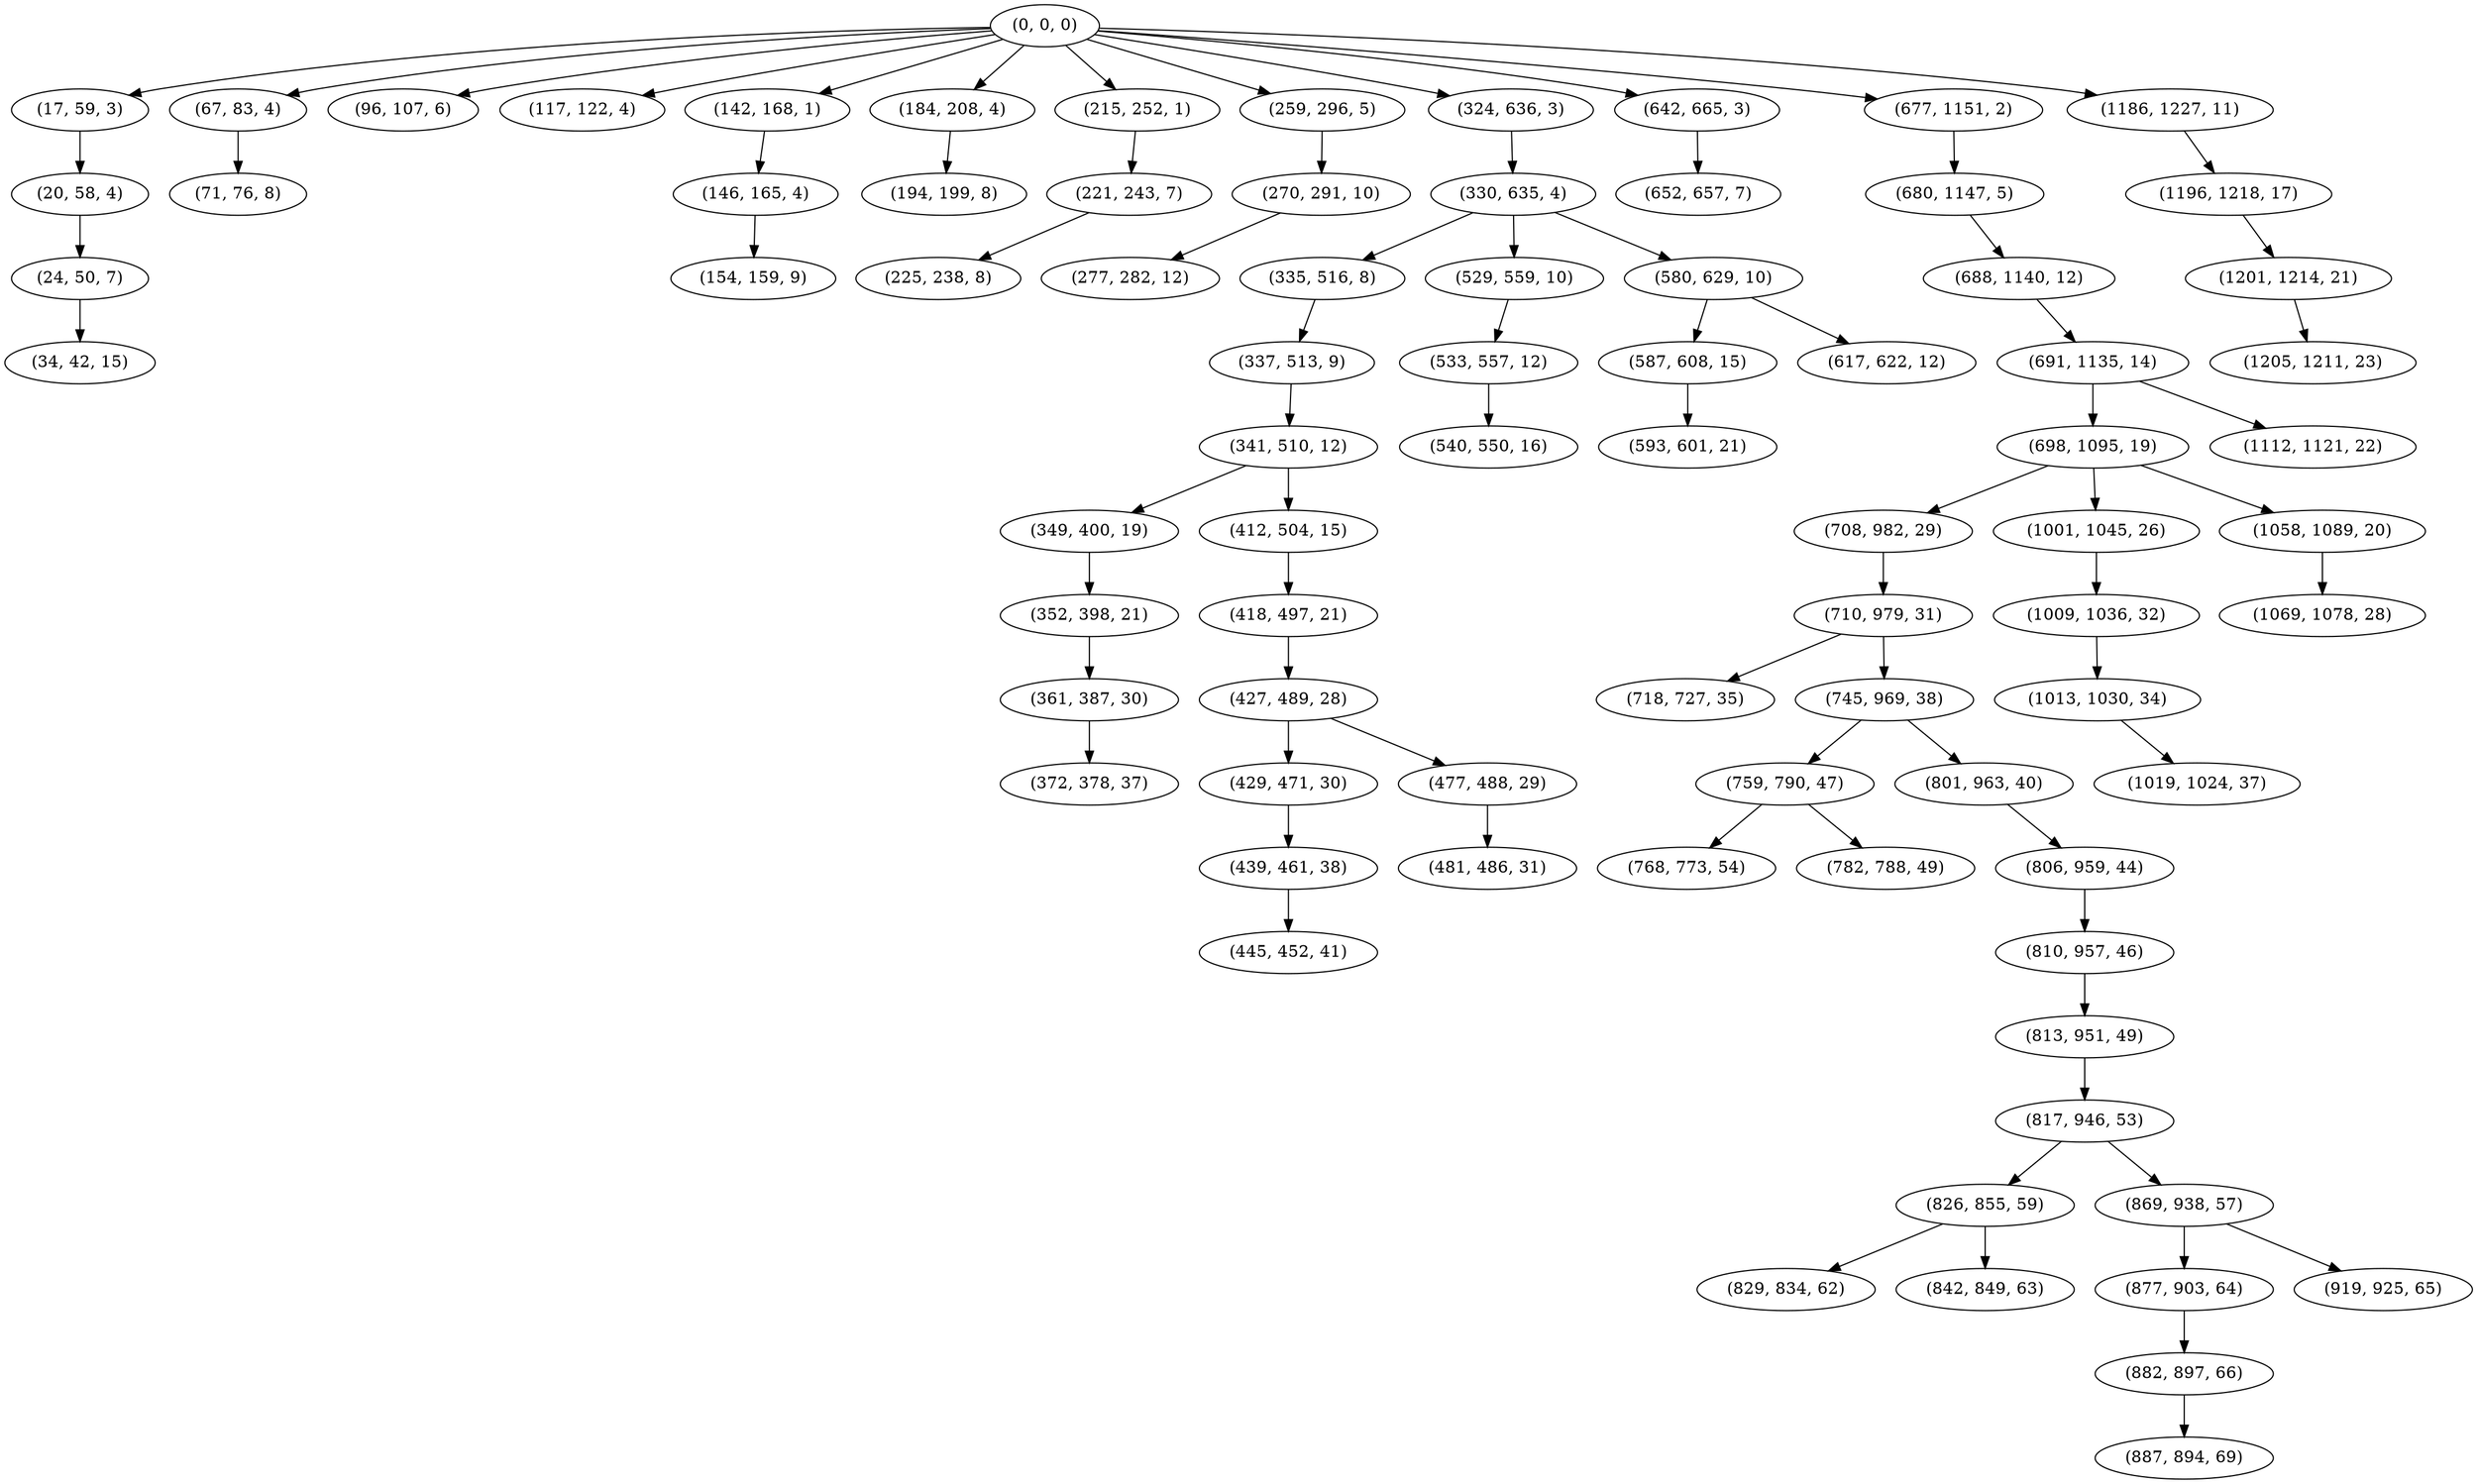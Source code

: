 digraph tree {
    "(0, 0, 0)";
    "(17, 59, 3)";
    "(20, 58, 4)";
    "(24, 50, 7)";
    "(34, 42, 15)";
    "(67, 83, 4)";
    "(71, 76, 8)";
    "(96, 107, 6)";
    "(117, 122, 4)";
    "(142, 168, 1)";
    "(146, 165, 4)";
    "(154, 159, 9)";
    "(184, 208, 4)";
    "(194, 199, 8)";
    "(215, 252, 1)";
    "(221, 243, 7)";
    "(225, 238, 8)";
    "(259, 296, 5)";
    "(270, 291, 10)";
    "(277, 282, 12)";
    "(324, 636, 3)";
    "(330, 635, 4)";
    "(335, 516, 8)";
    "(337, 513, 9)";
    "(341, 510, 12)";
    "(349, 400, 19)";
    "(352, 398, 21)";
    "(361, 387, 30)";
    "(372, 378, 37)";
    "(412, 504, 15)";
    "(418, 497, 21)";
    "(427, 489, 28)";
    "(429, 471, 30)";
    "(439, 461, 38)";
    "(445, 452, 41)";
    "(477, 488, 29)";
    "(481, 486, 31)";
    "(529, 559, 10)";
    "(533, 557, 12)";
    "(540, 550, 16)";
    "(580, 629, 10)";
    "(587, 608, 15)";
    "(593, 601, 21)";
    "(617, 622, 12)";
    "(642, 665, 3)";
    "(652, 657, 7)";
    "(677, 1151, 2)";
    "(680, 1147, 5)";
    "(688, 1140, 12)";
    "(691, 1135, 14)";
    "(698, 1095, 19)";
    "(708, 982, 29)";
    "(710, 979, 31)";
    "(718, 727, 35)";
    "(745, 969, 38)";
    "(759, 790, 47)";
    "(768, 773, 54)";
    "(782, 788, 49)";
    "(801, 963, 40)";
    "(806, 959, 44)";
    "(810, 957, 46)";
    "(813, 951, 49)";
    "(817, 946, 53)";
    "(826, 855, 59)";
    "(829, 834, 62)";
    "(842, 849, 63)";
    "(869, 938, 57)";
    "(877, 903, 64)";
    "(882, 897, 66)";
    "(887, 894, 69)";
    "(919, 925, 65)";
    "(1001, 1045, 26)";
    "(1009, 1036, 32)";
    "(1013, 1030, 34)";
    "(1019, 1024, 37)";
    "(1058, 1089, 20)";
    "(1069, 1078, 28)";
    "(1112, 1121, 22)";
    "(1186, 1227, 11)";
    "(1196, 1218, 17)";
    "(1201, 1214, 21)";
    "(1205, 1211, 23)";
    "(0, 0, 0)" -> "(17, 59, 3)";
    "(0, 0, 0)" -> "(67, 83, 4)";
    "(0, 0, 0)" -> "(96, 107, 6)";
    "(0, 0, 0)" -> "(117, 122, 4)";
    "(0, 0, 0)" -> "(142, 168, 1)";
    "(0, 0, 0)" -> "(184, 208, 4)";
    "(0, 0, 0)" -> "(215, 252, 1)";
    "(0, 0, 0)" -> "(259, 296, 5)";
    "(0, 0, 0)" -> "(324, 636, 3)";
    "(0, 0, 0)" -> "(642, 665, 3)";
    "(0, 0, 0)" -> "(677, 1151, 2)";
    "(0, 0, 0)" -> "(1186, 1227, 11)";
    "(17, 59, 3)" -> "(20, 58, 4)";
    "(20, 58, 4)" -> "(24, 50, 7)";
    "(24, 50, 7)" -> "(34, 42, 15)";
    "(67, 83, 4)" -> "(71, 76, 8)";
    "(142, 168, 1)" -> "(146, 165, 4)";
    "(146, 165, 4)" -> "(154, 159, 9)";
    "(184, 208, 4)" -> "(194, 199, 8)";
    "(215, 252, 1)" -> "(221, 243, 7)";
    "(221, 243, 7)" -> "(225, 238, 8)";
    "(259, 296, 5)" -> "(270, 291, 10)";
    "(270, 291, 10)" -> "(277, 282, 12)";
    "(324, 636, 3)" -> "(330, 635, 4)";
    "(330, 635, 4)" -> "(335, 516, 8)";
    "(330, 635, 4)" -> "(529, 559, 10)";
    "(330, 635, 4)" -> "(580, 629, 10)";
    "(335, 516, 8)" -> "(337, 513, 9)";
    "(337, 513, 9)" -> "(341, 510, 12)";
    "(341, 510, 12)" -> "(349, 400, 19)";
    "(341, 510, 12)" -> "(412, 504, 15)";
    "(349, 400, 19)" -> "(352, 398, 21)";
    "(352, 398, 21)" -> "(361, 387, 30)";
    "(361, 387, 30)" -> "(372, 378, 37)";
    "(412, 504, 15)" -> "(418, 497, 21)";
    "(418, 497, 21)" -> "(427, 489, 28)";
    "(427, 489, 28)" -> "(429, 471, 30)";
    "(427, 489, 28)" -> "(477, 488, 29)";
    "(429, 471, 30)" -> "(439, 461, 38)";
    "(439, 461, 38)" -> "(445, 452, 41)";
    "(477, 488, 29)" -> "(481, 486, 31)";
    "(529, 559, 10)" -> "(533, 557, 12)";
    "(533, 557, 12)" -> "(540, 550, 16)";
    "(580, 629, 10)" -> "(587, 608, 15)";
    "(580, 629, 10)" -> "(617, 622, 12)";
    "(587, 608, 15)" -> "(593, 601, 21)";
    "(642, 665, 3)" -> "(652, 657, 7)";
    "(677, 1151, 2)" -> "(680, 1147, 5)";
    "(680, 1147, 5)" -> "(688, 1140, 12)";
    "(688, 1140, 12)" -> "(691, 1135, 14)";
    "(691, 1135, 14)" -> "(698, 1095, 19)";
    "(691, 1135, 14)" -> "(1112, 1121, 22)";
    "(698, 1095, 19)" -> "(708, 982, 29)";
    "(698, 1095, 19)" -> "(1001, 1045, 26)";
    "(698, 1095, 19)" -> "(1058, 1089, 20)";
    "(708, 982, 29)" -> "(710, 979, 31)";
    "(710, 979, 31)" -> "(718, 727, 35)";
    "(710, 979, 31)" -> "(745, 969, 38)";
    "(745, 969, 38)" -> "(759, 790, 47)";
    "(745, 969, 38)" -> "(801, 963, 40)";
    "(759, 790, 47)" -> "(768, 773, 54)";
    "(759, 790, 47)" -> "(782, 788, 49)";
    "(801, 963, 40)" -> "(806, 959, 44)";
    "(806, 959, 44)" -> "(810, 957, 46)";
    "(810, 957, 46)" -> "(813, 951, 49)";
    "(813, 951, 49)" -> "(817, 946, 53)";
    "(817, 946, 53)" -> "(826, 855, 59)";
    "(817, 946, 53)" -> "(869, 938, 57)";
    "(826, 855, 59)" -> "(829, 834, 62)";
    "(826, 855, 59)" -> "(842, 849, 63)";
    "(869, 938, 57)" -> "(877, 903, 64)";
    "(869, 938, 57)" -> "(919, 925, 65)";
    "(877, 903, 64)" -> "(882, 897, 66)";
    "(882, 897, 66)" -> "(887, 894, 69)";
    "(1001, 1045, 26)" -> "(1009, 1036, 32)";
    "(1009, 1036, 32)" -> "(1013, 1030, 34)";
    "(1013, 1030, 34)" -> "(1019, 1024, 37)";
    "(1058, 1089, 20)" -> "(1069, 1078, 28)";
    "(1186, 1227, 11)" -> "(1196, 1218, 17)";
    "(1196, 1218, 17)" -> "(1201, 1214, 21)";
    "(1201, 1214, 21)" -> "(1205, 1211, 23)";
}
